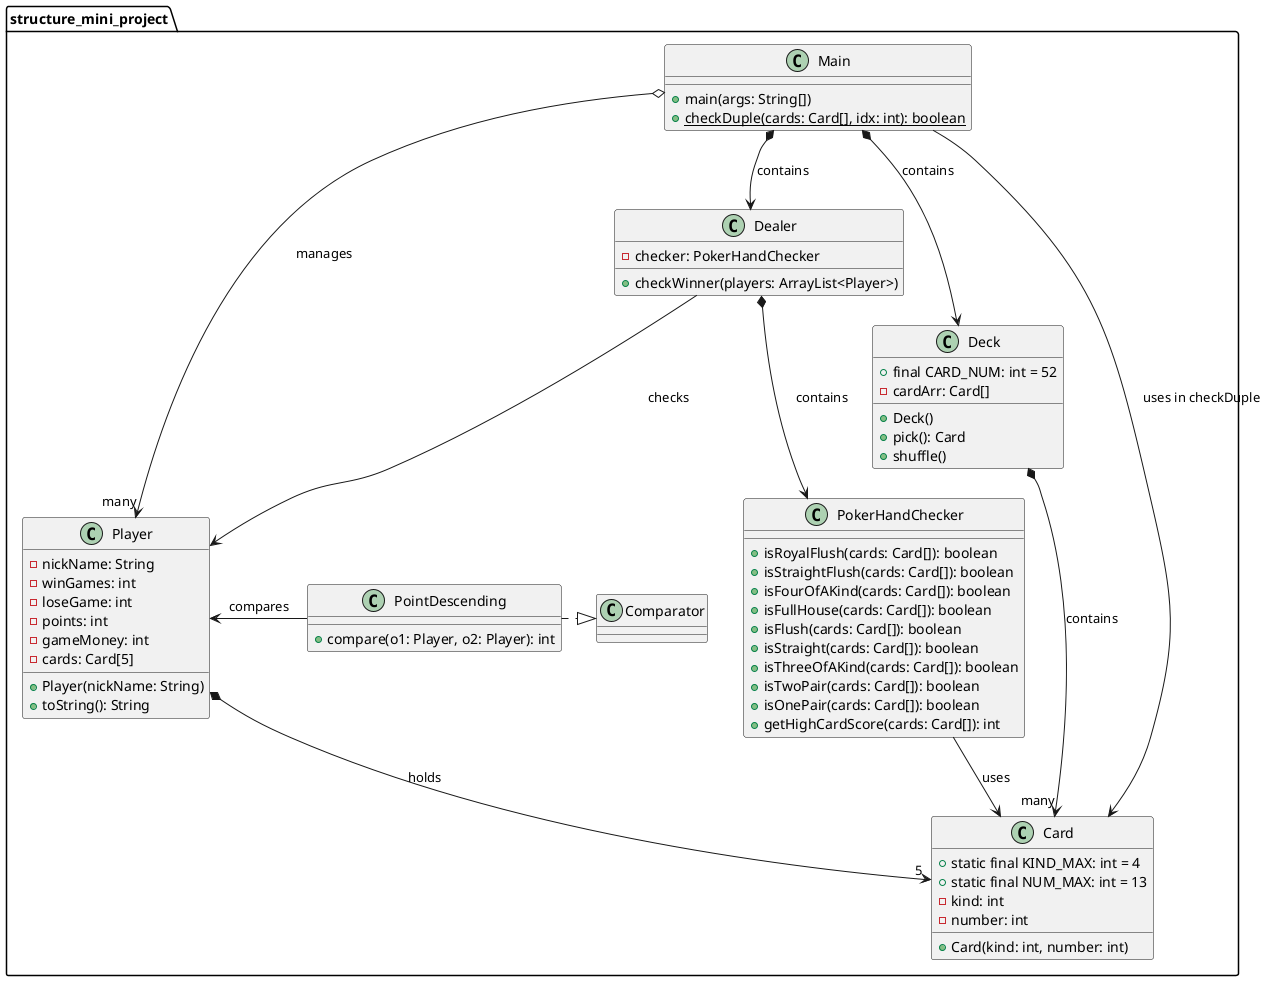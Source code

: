 @startuml

package structure_mini_project {

  ' 최상단: Main
  class Main {
    + main(args: String[])
    + checkDuple(cards: Card[], idx: int): boolean {static}
  }

  ' 2단계: Main이 직접 관리하는 클래스
  class Dealer {
    - checker: PokerHandChecker
    + checkWinner(players: ArrayList<Player>)
  }

  class Deck {
    + final CARD_NUM: int = 52
    - cardArr: Card[]
    + Deck()
    + pick(): Card
    + shuffle()
  }

  class Player {
    - nickName: String
    - winGames: int
    - loseGame: int
    - points: int
    - gameMoney: int
    - cards: Card[5]
    + Player(nickName: String)
    + toString(): String
  }

  ' 3단계: Dealer가 사용하는 클래스
  class PokerHandChecker {
    + isRoyalFlush(cards: Card[]): boolean
    + isStraightFlush(cards: Card[]): boolean
    + isFourOfAKind(cards: Card[]): boolean
    + isFullHouse(cards: Card[]): boolean
    + isFlush(cards: Card[]): boolean
    + isStraight(cards: Card[]): boolean
    + isThreeOfAKind(cards: Card[]): boolean
    + isTwoPair(cards: Card[]): boolean
    + isOnePair(cards: Card[]): boolean
    + getHighCardScore(cards: Card[]): int
  }

  ' 3단계: Player와 관련된 클래스
  class PointDescending {
    + compare(o1: Player, o2: Player): int
  }

  ' 최하단: 공통적으로 사용되는 클래스
  class Card {
    + static final KIND_MAX: int = 4
    + static final NUM_MAX: int = 13
    - kind: int
    - number: int
    + Card(kind: int, number: int)
  }

  ' 구성(Composition) 관계
  Main *--> Dealer : contains
  Main *--> Deck : contains
  Dealer *--> PokerHandChecker : contains
  Deck *--> "many" Card : contains
  Player *--> "5" Card : holds

  ' 집합(Aggregation) 관계
  Main o--> "many" Player : manages

  ' 의존(Dependency) 관계
  Dealer -down-> Player : checks
  PokerHandChecker -down-> Card : uses
  PointDescending -down-> Player : compares
  Main -down-> Card : uses in checkDuple

  ' 인터페이스 구현
  PointDescending .|> Comparator

  ' 레이아웃 조정 (직선 중심)
  Main -[hidden]down- Dealer
  Dealer -[hidden]down- PokerHandChecker
  Main -[hidden]down- Deck
  Main -[hidden]down- Player
  Player -[hidden]right- PointDescending
  Player -[hidden]down- Card
  Deck -[hidden]down- Card

}

@enduml